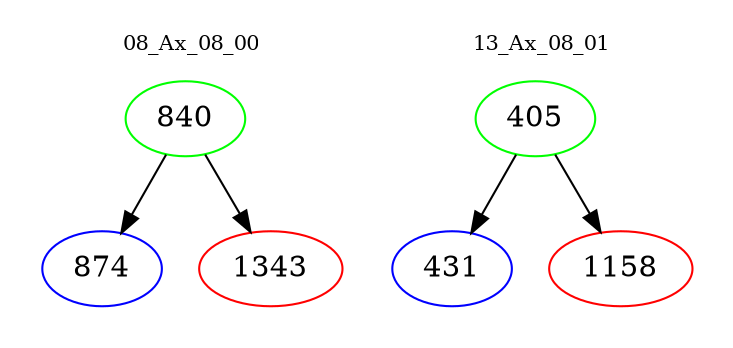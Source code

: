 digraph{
subgraph cluster_0 {
color = white
label = "08_Ax_08_00";
fontsize=10;
T0_840 [label="840", color="green"]
T0_840 -> T0_874 [color="black"]
T0_874 [label="874", color="blue"]
T0_840 -> T0_1343 [color="black"]
T0_1343 [label="1343", color="red"]
}
subgraph cluster_1 {
color = white
label = "13_Ax_08_01";
fontsize=10;
T1_405 [label="405", color="green"]
T1_405 -> T1_431 [color="black"]
T1_431 [label="431", color="blue"]
T1_405 -> T1_1158 [color="black"]
T1_1158 [label="1158", color="red"]
}
}
